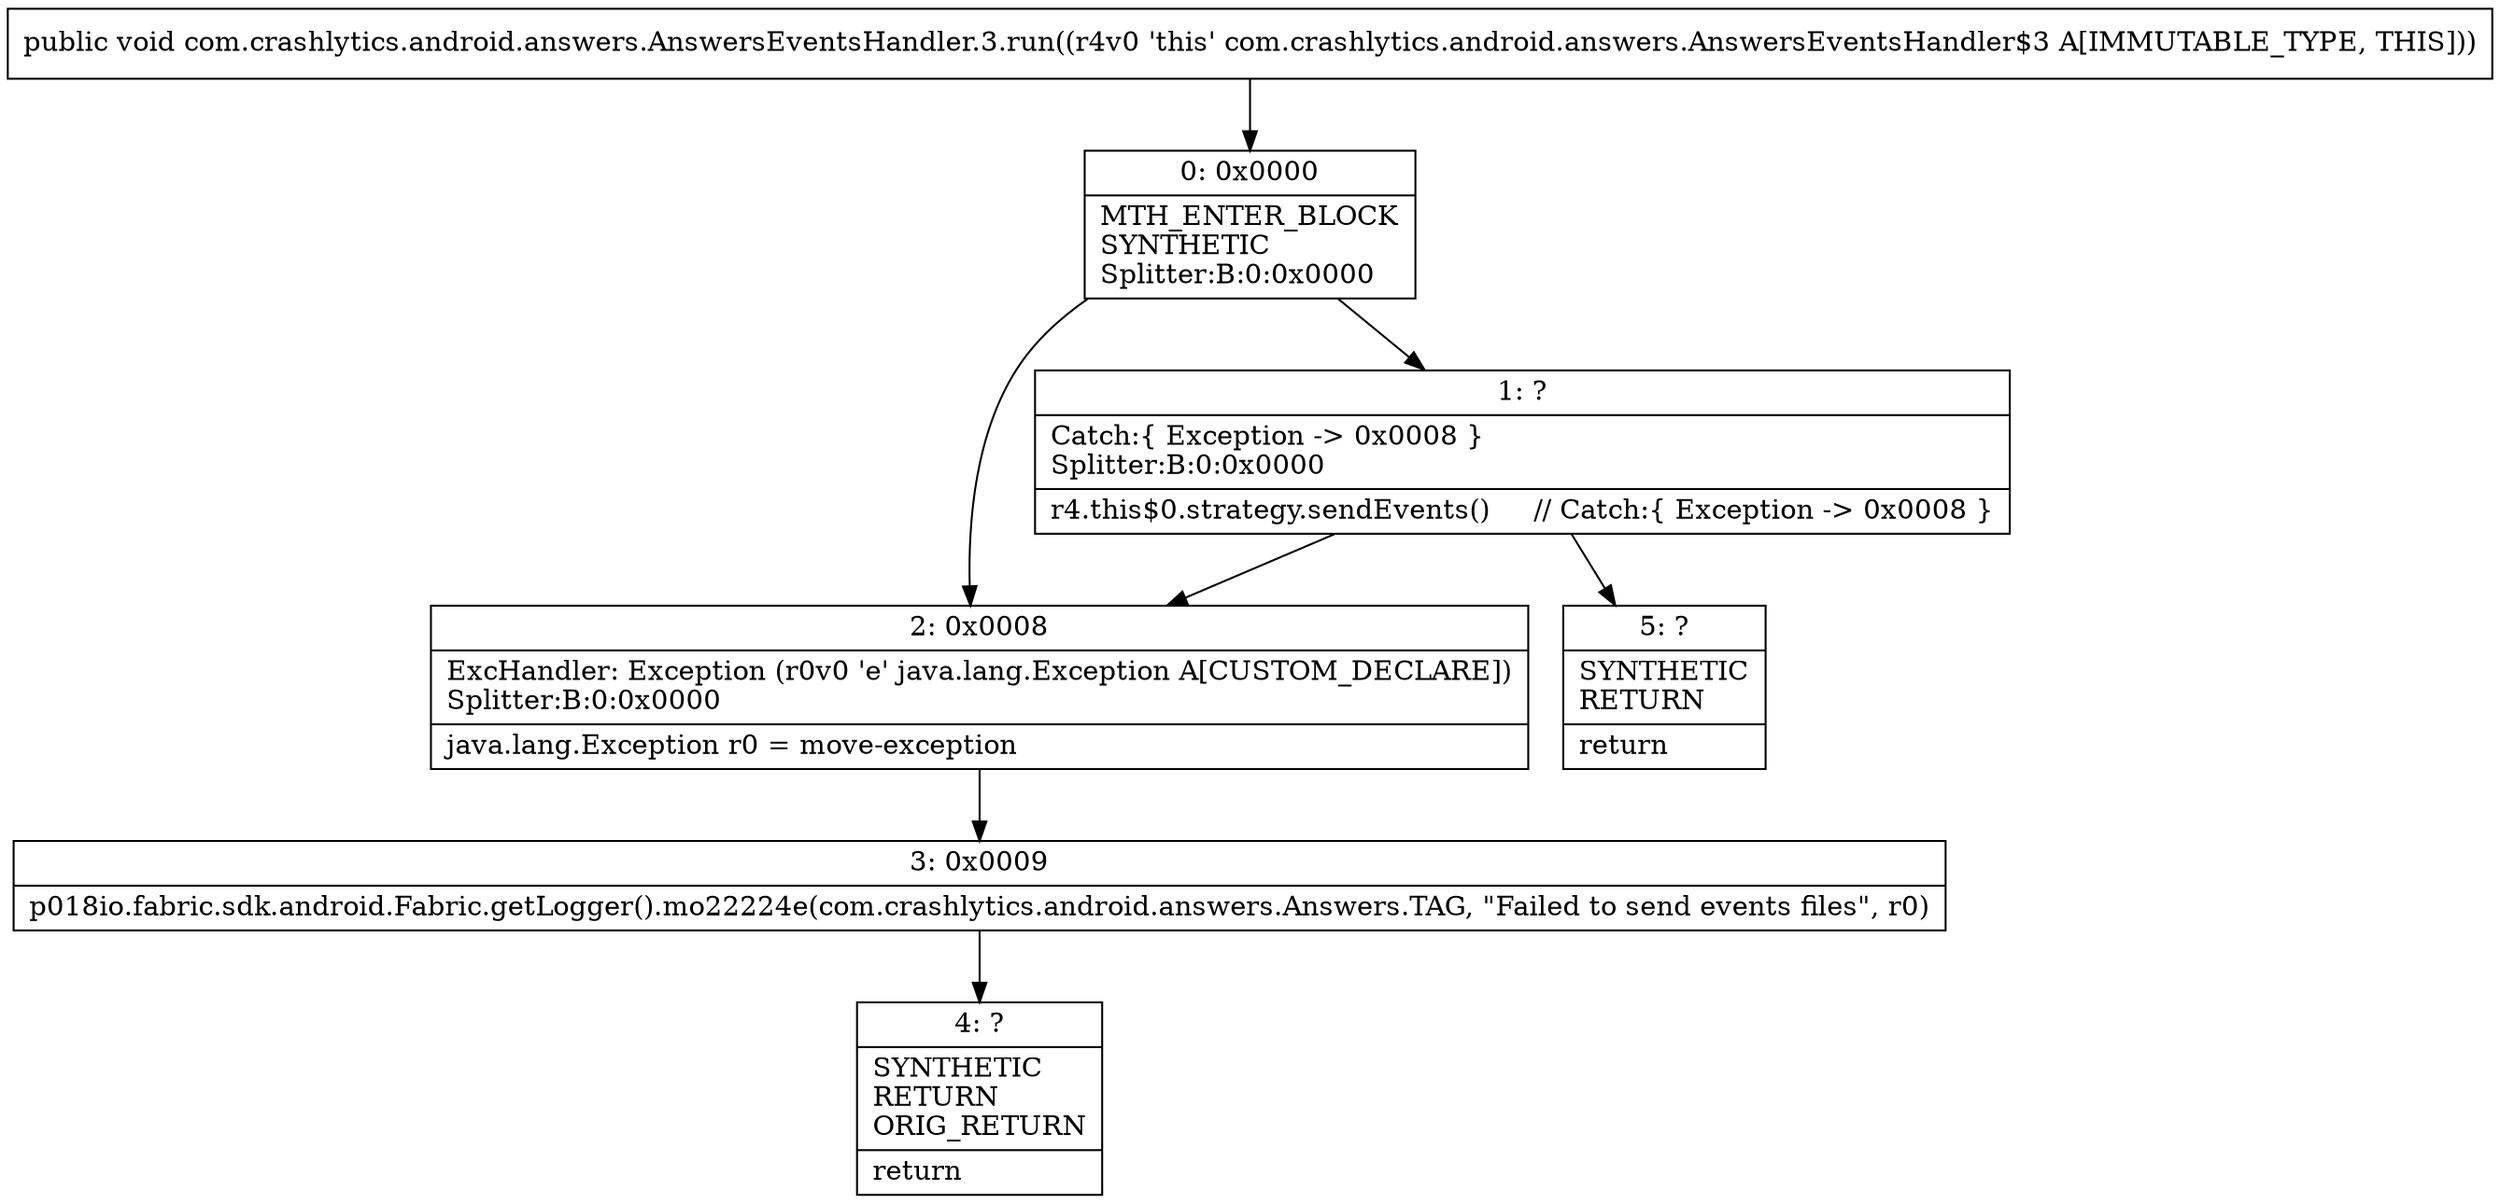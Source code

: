 digraph "CFG forcom.crashlytics.android.answers.AnswersEventsHandler.3.run()V" {
Node_0 [shape=record,label="{0\:\ 0x0000|MTH_ENTER_BLOCK\lSYNTHETIC\lSplitter:B:0:0x0000\l}"];
Node_1 [shape=record,label="{1\:\ ?|Catch:\{ Exception \-\> 0x0008 \}\lSplitter:B:0:0x0000\l|r4.this$0.strategy.sendEvents()     \/\/ Catch:\{ Exception \-\> 0x0008 \}\l}"];
Node_2 [shape=record,label="{2\:\ 0x0008|ExcHandler: Exception (r0v0 'e' java.lang.Exception A[CUSTOM_DECLARE])\lSplitter:B:0:0x0000\l|java.lang.Exception r0 = move\-exception\l}"];
Node_3 [shape=record,label="{3\:\ 0x0009|p018io.fabric.sdk.android.Fabric.getLogger().mo22224e(com.crashlytics.android.answers.Answers.TAG, \"Failed to send events files\", r0)\l}"];
Node_4 [shape=record,label="{4\:\ ?|SYNTHETIC\lRETURN\lORIG_RETURN\l|return\l}"];
Node_5 [shape=record,label="{5\:\ ?|SYNTHETIC\lRETURN\l|return\l}"];
MethodNode[shape=record,label="{public void com.crashlytics.android.answers.AnswersEventsHandler.3.run((r4v0 'this' com.crashlytics.android.answers.AnswersEventsHandler$3 A[IMMUTABLE_TYPE, THIS])) }"];
MethodNode -> Node_0;
Node_0 -> Node_1;
Node_0 -> Node_2;
Node_1 -> Node_2;
Node_1 -> Node_5;
Node_2 -> Node_3;
Node_3 -> Node_4;
}

